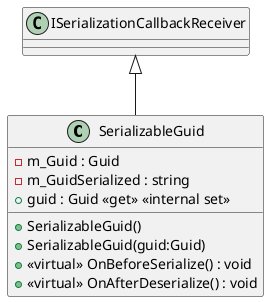 @startuml
class SerializableGuid {
    + SerializableGuid()
    + SerializableGuid(guid:Guid)
    - m_Guid : Guid
    - m_GuidSerialized : string
    + guid : Guid <<get>> <<internal set>>
    + <<virtual>> OnBeforeSerialize() : void
    + <<virtual>> OnAfterDeserialize() : void
}
ISerializationCallbackReceiver <|-- SerializableGuid
@enduml
